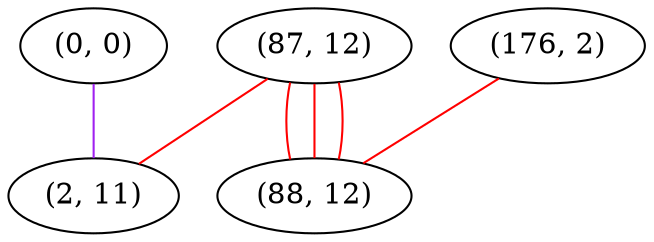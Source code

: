 graph "" {
"(87, 12)";
"(0, 0)";
"(2, 11)";
"(176, 2)";
"(88, 12)";
"(87, 12)" -- "(2, 11)"  [color=red, key=0, weight=1];
"(87, 12)" -- "(88, 12)"  [color=red, key=0, weight=1];
"(87, 12)" -- "(88, 12)"  [color=red, key=1, weight=1];
"(87, 12)" -- "(88, 12)"  [color=red, key=2, weight=1];
"(0, 0)" -- "(2, 11)"  [color=purple, key=0, weight=4];
"(176, 2)" -- "(88, 12)"  [color=red, key=0, weight=1];
}
